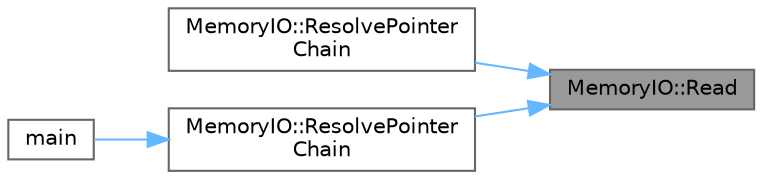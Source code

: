digraph "MemoryIO::Read"
{
 // LATEX_PDF_SIZE
  bgcolor="transparent";
  edge [fontname=Helvetica,fontsize=10,labelfontname=Helvetica,labelfontsize=10];
  node [fontname=Helvetica,fontsize=10,shape=box,height=0.2,width=0.4];
  rankdir="RL";
  Node1 [id="Node000001",label="MemoryIO::Read",height=0.2,width=0.4,color="gray40", fillcolor="grey60", style="filled", fontcolor="black",tooltip="Wrapper for ReadProcessMemory."];
  Node1 -> Node2 [id="edge1_Node000001_Node000002",dir="back",color="steelblue1",style="solid",tooltip=" "];
  Node2 [id="Node000002",label="MemoryIO::ResolvePointer\lChain",height=0.2,width=0.4,color="grey40", fillcolor="white", style="filled",URL="$class_memory_i_o.html#a22bcfda2a3fcce2a9ea0f991b83c18d0",tooltip="Overload of ResolvePointerChain for std::initializer_list."];
  Node1 -> Node3 [id="edge2_Node000001_Node000003",dir="back",color="steelblue1",style="solid",tooltip=" "];
  Node3 [id="Node000003",label="MemoryIO::ResolvePointer\lChain",height=0.2,width=0.4,color="grey40", fillcolor="white", style="filled",URL="$class_memory_i_o.html#a87f456a61f0aaf0b1929b6be0706f8df",tooltip="Resolves a pointer chain in the target process."];
  Node3 -> Node4 [id="edge3_Node000003_Node000004",dir="back",color="steelblue1",style="solid",tooltip=" "];
  Node4 [id="Node000004",label="main",height=0.2,width=0.4,color="grey40", fillcolor="white", style="filled",URL="$memex_8cpp.html#ae66f6b31b5ad750f1fe042a706a4e3d4",tooltip=" "];
}
